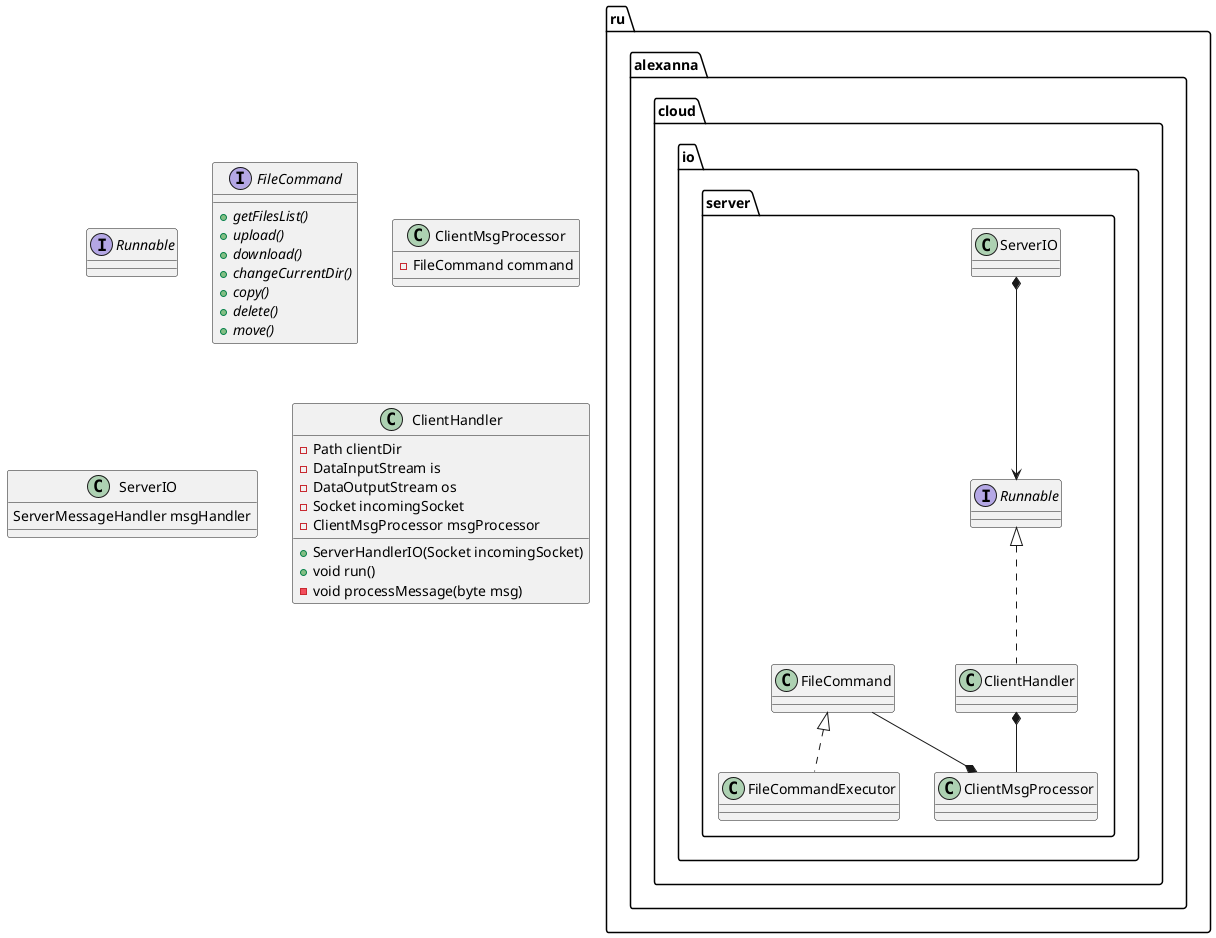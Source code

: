 @startuml
'https://plantuml.com/class-diagram

abstract class AbstractList
abstract AbstractCollection
interface List
interface Collection

List <|-- AbstractList
Collection <|-- AbstractCollection

Collection <|- List
AbstractCollection <|- AbstractList
AbstractList <|-- ArrayList

class ArrayList {
Object[] elementData
size()
}


@startuml
package "ru.alexanna.cloud.io.server" {
class ClientHandler implements Runnable
ServerIO *--> Runnable
ClientHandler *-- ClientMsgProcessor
FileCommand --* ClientMsgProcessor
class FileCommandExecutor implements FileCommand
}

interface Runnable
interface FileCommand {
+ {abstract} getFilesList()
+ {abstract} upload()
+ {abstract} download()
+ {abstract} changeCurrentDir()
+ {abstract} copy()
+ {abstract} delete()
+ {abstract} move()
}

class ClientMsgProcessor {
- FileCommand command

}

class ServerIO {
ServerMessageHandler msgHandler
}

class ClientHandler {
- Path clientDir
- DataInputStream is
- DataOutputStream os
- Socket incomingSocket
- ClientMsgProcessor msgProcessor
+ ServerHandlerIO(Socket incomingSocket)
+ void run()
- void processMessage(byte msg)
}
@enduml